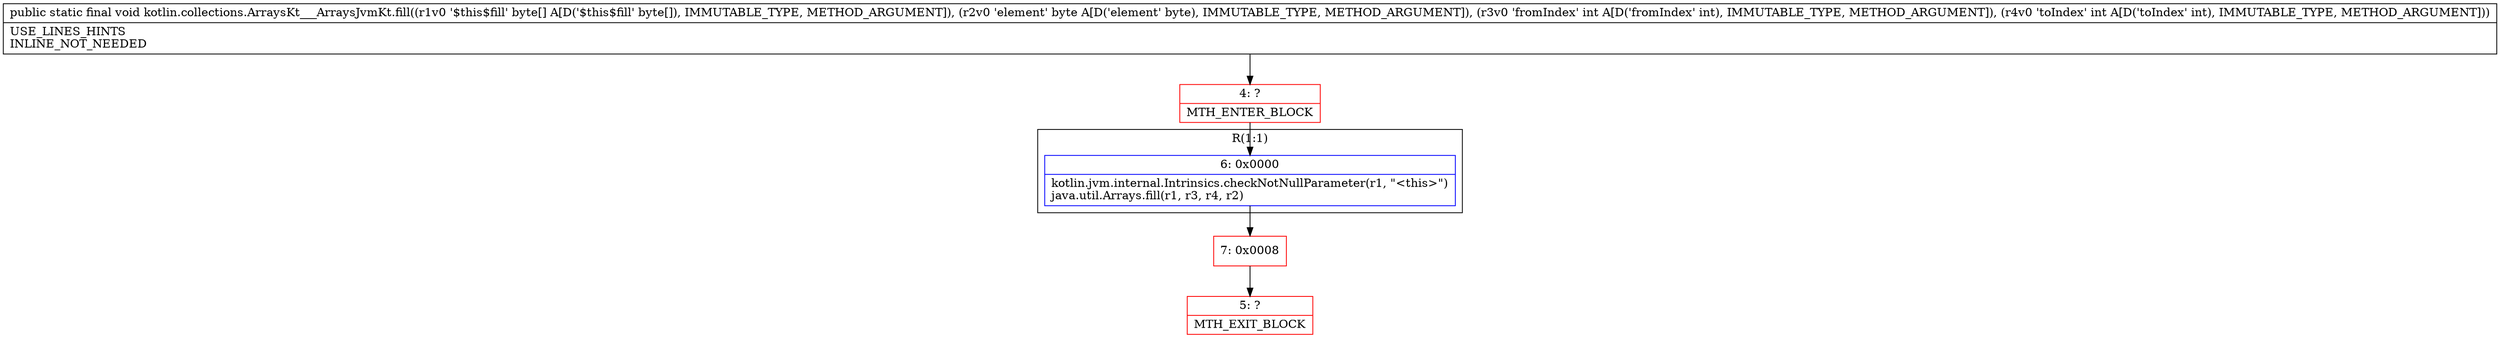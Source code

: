digraph "CFG forkotlin.collections.ArraysKt___ArraysJvmKt.fill([BBII)V" {
subgraph cluster_Region_446575158 {
label = "R(1:1)";
node [shape=record,color=blue];
Node_6 [shape=record,label="{6\:\ 0x0000|kotlin.jvm.internal.Intrinsics.checkNotNullParameter(r1, \"\<this\>\")\ljava.util.Arrays.fill(r1, r3, r4, r2)\l}"];
}
Node_4 [shape=record,color=red,label="{4\:\ ?|MTH_ENTER_BLOCK\l}"];
Node_7 [shape=record,color=red,label="{7\:\ 0x0008}"];
Node_5 [shape=record,color=red,label="{5\:\ ?|MTH_EXIT_BLOCK\l}"];
MethodNode[shape=record,label="{public static final void kotlin.collections.ArraysKt___ArraysJvmKt.fill((r1v0 '$this$fill' byte[] A[D('$this$fill' byte[]), IMMUTABLE_TYPE, METHOD_ARGUMENT]), (r2v0 'element' byte A[D('element' byte), IMMUTABLE_TYPE, METHOD_ARGUMENT]), (r3v0 'fromIndex' int A[D('fromIndex' int), IMMUTABLE_TYPE, METHOD_ARGUMENT]), (r4v0 'toIndex' int A[D('toIndex' int), IMMUTABLE_TYPE, METHOD_ARGUMENT]))  | USE_LINES_HINTS\lINLINE_NOT_NEEDED\l}"];
MethodNode -> Node_4;Node_6 -> Node_7;
Node_4 -> Node_6;
Node_7 -> Node_5;
}

